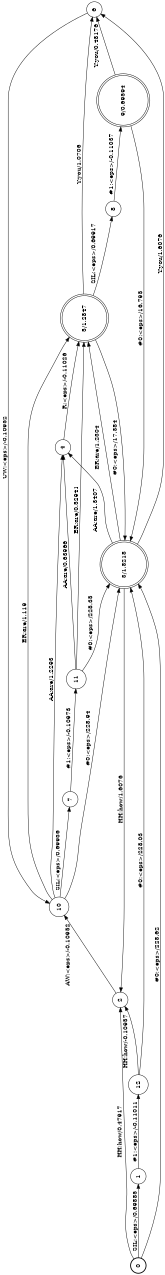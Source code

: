 digraph FST {
rankdir = LR;
size = "8.5,11";
label = "";
center = 1;
orientation = Landscape;
ranksep = "0.4";
nodesep = "0.25";
0 [label = "0", shape = circle, style = bold, fontsize = 14]
	0 -> 1 [label = "SIL:<eps>/0.69885", fontsize = 14];
	0 -> 2 [label = "HH:how/0.47917", fontsize = 14];
	0 -> 3 [label = "#0:<eps>/228.62", fontsize = 14];
1 [label = "1", shape = circle, style = solid, fontsize = 14]
	1 -> 12 [label = "#1:<eps>/-0.11011", fontsize = 14];
2 [label = "2", shape = circle, style = solid, fontsize = 14]
	2 -> 10 [label = "AW:<eps>/-0.10952", fontsize = 14];
3 [label = "3/1.8218", shape = doublecircle, style = solid, fontsize = 14]
	3 -> 4 [label = "AA:are/1.3407", fontsize = 14];
	3 -> 5 [label = "ER:are/1.2304", fontsize = 14];
	3 -> 2 [label = "HH:how/1.6076", fontsize = 14];
	3 -> 6 [label = "Y:you/1.6076", fontsize = 14];
4 [label = "4", shape = circle, style = solid, fontsize = 14]
	4 -> 5 [label = "R:<eps>/-0.11026", fontsize = 14];
5 [label = "5/1.2847", shape = doublecircle, style = solid, fontsize = 14]
	5 -> 8 [label = "SIL:<eps>/0.69917", fontsize = 14];
	5 -> 6 [label = "Y:you/1.0706", fontsize = 14];
	5 -> 3 [label = "#0:<eps>/17.384", fontsize = 14];
6 [label = "6", shape = circle, style = solid, fontsize = 14]
	6 -> 10 [label = "UW:<eps>/-0.10952", fontsize = 14];
7 [label = "7", shape = circle, style = solid, fontsize = 14]
	7 -> 11 [label = "#1:<eps>/-0.10973", fontsize = 14];
8 [label = "8", shape = circle, style = solid, fontsize = 14]
	8 -> 9 [label = "#1:<eps>/-0.11037", fontsize = 14];
9 [label = "9/0.69594", shape = doublecircle, style = solid, fontsize = 14]
	9 -> 6 [label = "Y:you/0.48176", fontsize = 14];
	9 -> 3 [label = "#0:<eps>/16.795", fontsize = 14];
10 [label = "10", shape = circle, style = solid, fontsize = 14]
	10 -> 7 [label = "SIL:<eps>/0.69936", fontsize = 14];
	10 -> 4 [label = "AA:are/1.2293", fontsize = 14];
	10 -> 5 [label = "ER:are/1.119", fontsize = 14];
	10 -> 3 [label = "#0:<eps>/228.94", fontsize = 14];
11 [label = "11", shape = circle, style = solid, fontsize = 14]
	11 -> 4 [label = "AA:are/0.63966", fontsize = 14];
	11 -> 5 [label = "ER:are/0.52941", fontsize = 14];
	11 -> 3 [label = "#0:<eps>/228.35", fontsize = 14];
12 [label = "12", shape = circle, style = solid, fontsize = 14]
	12 -> 2 [label = "HH:how/-0.10957", fontsize = 14];
	12 -> 3 [label = "#0:<eps>/228.03", fontsize = 14];
}
